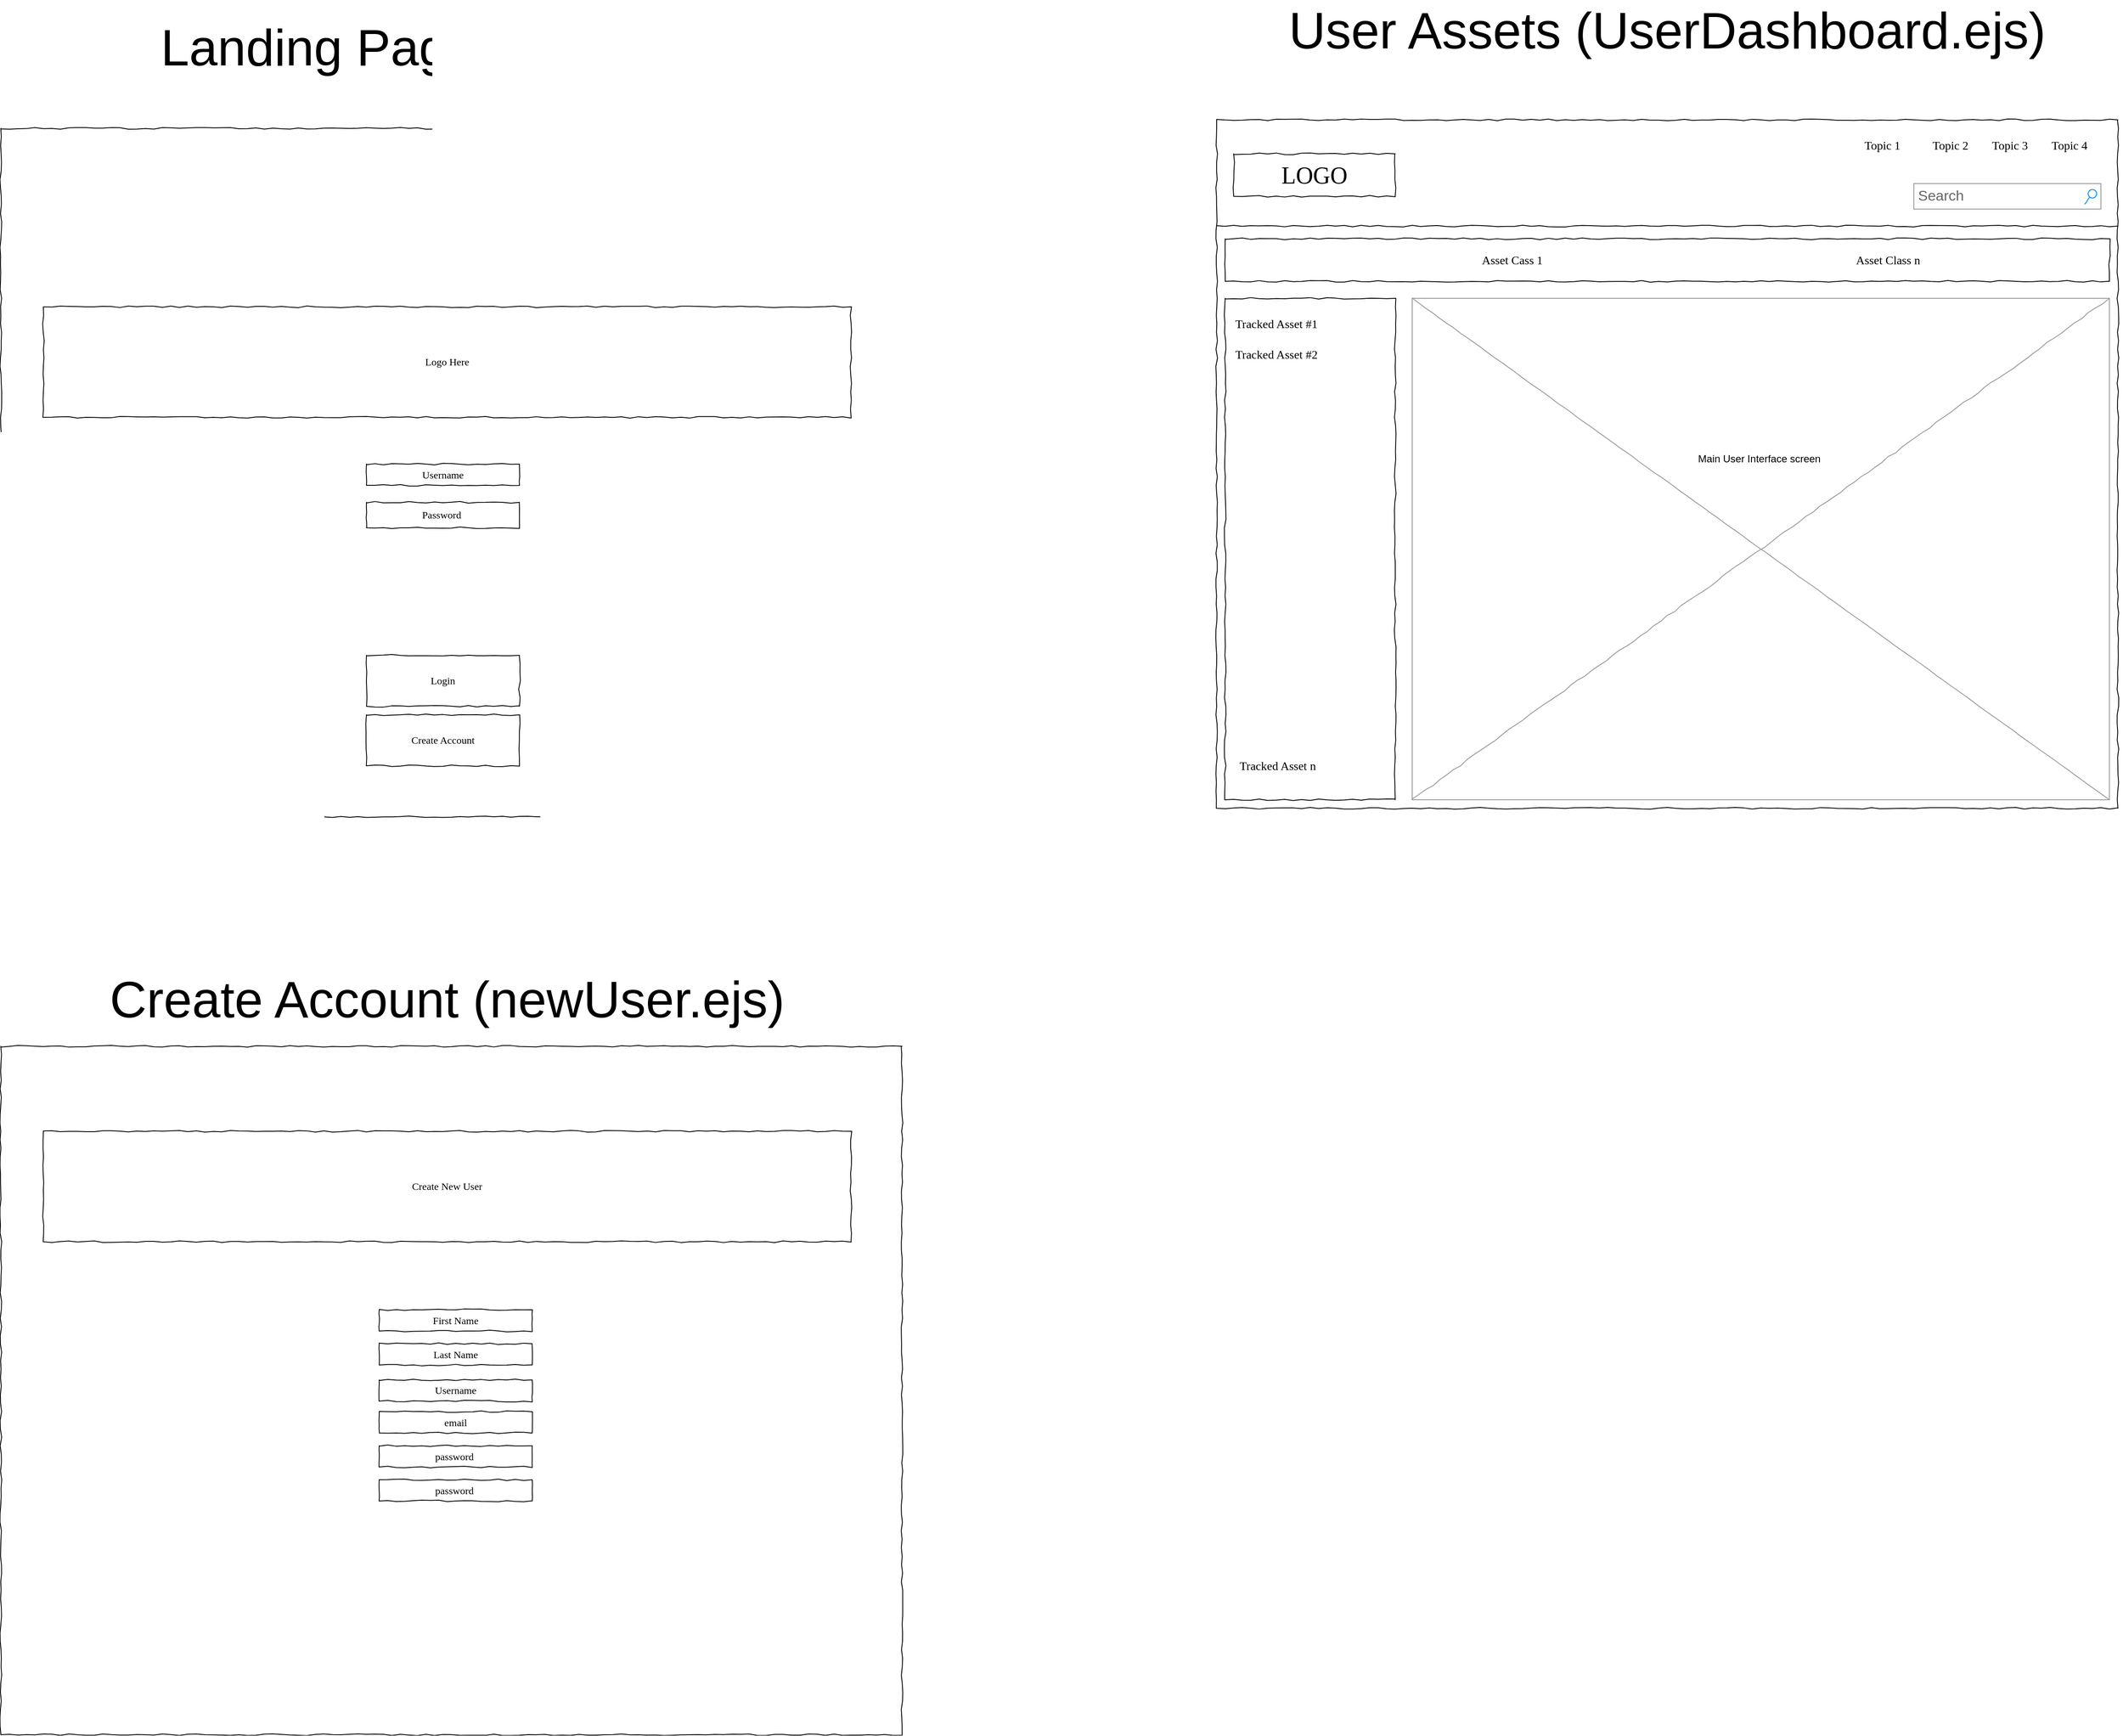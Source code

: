 <mxfile version="15.7.0" type="device"><diagram name="Page-1" id="03018318-947c-dd8e-b7a3-06fadd420f32"><mxGraphModel dx="6153" dy="2893" grid="1" gridSize="10" guides="1" tooltips="1" connect="1" arrows="1" fold="1" page="1" pageScale="1" pageWidth="1100" pageHeight="850" background="#ffffff" math="0" shadow="0"><root><mxCell id="0"/><mxCell id="1" parent="0"/><mxCell id="677b7b8949515195-1" value="" style="whiteSpace=wrap;html=1;rounded=0;shadow=0;labelBackgroundColor=none;strokeColor=#000000;strokeWidth=1;fillColor=none;fontFamily=Verdana;fontSize=12;fontColor=#000000;align=center;comic=1;" parent="1" vertex="1"><mxGeometry x="20" y="20" width="1060" height="810" as="geometry"/></mxCell><mxCell id="677b7b8949515195-2" value="LOGO" style="whiteSpace=wrap;html=1;rounded=0;shadow=0;labelBackgroundColor=none;strokeWidth=1;fontFamily=Verdana;fontSize=28;align=center;comic=1;" parent="1" vertex="1"><mxGeometry x="40" y="60" width="190" height="50" as="geometry"/></mxCell><mxCell id="677b7b8949515195-3" value="Search" style="strokeWidth=1;shadow=0;dashed=0;align=center;html=1;shape=mxgraph.mockup.forms.searchBox;strokeColor=#999999;mainText=;strokeColor2=#008cff;fontColor=#666666;fontSize=17;align=left;spacingLeft=3;rounded=0;labelBackgroundColor=none;comic=1;" parent="1" vertex="1"><mxGeometry x="840" y="95" width="220" height="30" as="geometry"/></mxCell><mxCell id="677b7b8949515195-4" value="Topic 1" style="text;html=1;points=[];align=left;verticalAlign=top;spacingTop=-4;fontSize=14;fontFamily=Verdana;fontColor=default;" parent="1" vertex="1"><mxGeometry x="780" y="40" width="60" height="20" as="geometry"/></mxCell><mxCell id="677b7b8949515195-5" value="Topic 2" style="text;html=1;points=[];align=left;verticalAlign=top;spacingTop=-4;fontSize=14;fontFamily=Verdana" parent="1" vertex="1"><mxGeometry x="860" y="40" width="60" height="20" as="geometry"/></mxCell><mxCell id="677b7b8949515195-6" value="Topic 3" style="text;html=1;points=[];align=left;verticalAlign=top;spacingTop=-4;fontSize=14;fontFamily=Verdana" parent="1" vertex="1"><mxGeometry x="930" y="40" width="60" height="20" as="geometry"/></mxCell><mxCell id="677b7b8949515195-7" value="Topic 4" style="text;html=1;points=[];align=left;verticalAlign=top;spacingTop=-4;fontSize=14;fontFamily=Verdana" parent="1" vertex="1"><mxGeometry x="1000" y="40" width="60" height="20" as="geometry"/></mxCell><mxCell id="677b7b8949515195-8" value="" style="whiteSpace=wrap;html=1;rounded=0;shadow=0;labelBackgroundColor=none;strokeWidth=1;fillColor=none;fontFamily=Verdana;fontSize=12;align=center;comic=1;" parent="1" vertex="1"><mxGeometry x="30" y="230" width="200" height="590" as="geometry"/></mxCell><mxCell id="677b7b8949515195-9" value="" style="line;strokeWidth=1;html=1;rounded=0;shadow=0;labelBackgroundColor=none;fillColor=none;fontFamily=Verdana;fontSize=14;fontColor=#000000;align=center;comic=1;" parent="1" vertex="1"><mxGeometry x="20" y="140" width="1060" height="10" as="geometry"/></mxCell><mxCell id="677b7b8949515195-10" value="" style="whiteSpace=wrap;html=1;rounded=0;shadow=0;labelBackgroundColor=none;strokeWidth=1;fillColor=none;fontFamily=Verdana;fontSize=12;align=center;comic=1;" parent="1" vertex="1"><mxGeometry x="30" y="160" width="1040" height="50" as="geometry"/></mxCell><mxCell id="677b7b8949515195-11" value="Asset Cass 1" style="text;html=1;points=[];align=left;verticalAlign=top;spacingTop=-4;fontSize=14;fontFamily=Verdana" parent="1" vertex="1"><mxGeometry x="330" y="175" width="60" height="20" as="geometry"/></mxCell><mxCell id="677b7b8949515195-14" value="Asset Class n" style="text;html=1;points=[];align=left;verticalAlign=top;spacingTop=-4;fontSize=14;fontFamily=Verdana" parent="1" vertex="1"><mxGeometry x="770" y="175" width="60" height="20" as="geometry"/></mxCell><mxCell id="677b7b8949515195-16" value="" style="verticalLabelPosition=bottom;shadow=0;dashed=0;align=center;html=1;verticalAlign=top;strokeWidth=1;shape=mxgraph.mockup.graphics.simpleIcon;strokeColor=#999999;rounded=0;labelBackgroundColor=none;fontFamily=Verdana;fontSize=14;fontColor=#000000;comic=1;fillColor=default;" parent="1" vertex="1"><mxGeometry x="250" y="230" width="820" height="590" as="geometry"/></mxCell><mxCell id="677b7b8949515195-27" value="Tracked Asset #1" style="text;html=1;points=[];align=left;verticalAlign=top;spacingTop=-4;fontSize=14;fontFamily=Verdana" parent="1" vertex="1"><mxGeometry x="40" y="250" width="170" height="20" as="geometry"/></mxCell><mxCell id="677b7b8949515195-28" value="Tracked Asset #2" style="text;html=1;points=[];align=left;verticalAlign=top;spacingTop=-4;fontSize=14;fontFamily=Verdana;fontColor=default;" parent="1" vertex="1"><mxGeometry x="40" y="286" width="170" height="20" as="geometry"/></mxCell><mxCell id="TjF4jRKm2QAo-Rq4Uwk4-2" value="Tracked Asset n" style="text;html=1;points=[];align=left;verticalAlign=top;spacingTop=-4;fontSize=14;fontFamily=Verdana;fontColor=default;" parent="1" vertex="1"><mxGeometry x="45" y="770" width="170" height="20" as="geometry"/></mxCell><mxCell id="TjF4jRKm2QAo-Rq4Uwk4-3" value="Main User Interface screen&amp;nbsp;" style="text;html=1;strokeColor=none;fillColor=none;align=center;verticalAlign=middle;whiteSpace=wrap;rounded=0;fontColor=default;" parent="1" vertex="1"><mxGeometry x="465" y="306" width="390" height="225" as="geometry"/></mxCell><mxCell id="TjF4jRKm2QAo-Rq4Uwk4-5" value="" style="whiteSpace=wrap;html=1;rounded=0;shadow=0;labelBackgroundColor=none;strokeColor=#000000;strokeWidth=1;fillColor=none;fontFamily=Verdana;fontSize=12;fontColor=#000000;align=center;comic=1;" parent="1" vertex="1"><mxGeometry x="-1410" y="30" width="1060" height="810" as="geometry"/></mxCell><mxCell id="TjF4jRKm2QAo-Rq4Uwk4-12" value="Logo Here" style="whiteSpace=wrap;html=1;rounded=0;shadow=0;labelBackgroundColor=none;strokeWidth=1;fillColor=none;fontFamily=Verdana;fontSize=12;align=center;comic=1;strokeColor=default;fontColor=default;" parent="1" vertex="1"><mxGeometry x="-1360" y="240" width="950" height="130" as="geometry"/></mxCell><mxCell id="TjF4jRKm2QAo-Rq4Uwk4-22" value="Username" style="whiteSpace=wrap;html=1;rounded=0;shadow=0;labelBackgroundColor=none;strokeWidth=1;fillColor=none;fontFamily=Verdana;fontSize=12;align=center;comic=1;strokeColor=default;fontColor=default;" parent="1" vertex="1"><mxGeometry x="-980" y="425" width="180" height="25" as="geometry"/></mxCell><mxCell id="TjF4jRKm2QAo-Rq4Uwk4-23" value="Password&amp;nbsp;" style="whiteSpace=wrap;html=1;rounded=0;shadow=0;labelBackgroundColor=none;strokeWidth=1;fillColor=none;fontFamily=Verdana;fontSize=12;align=center;comic=1;strokeColor=default;fontColor=default;" parent="1" vertex="1"><mxGeometry x="-980" y="470" width="180" height="30" as="geometry"/></mxCell><mxCell id="TjF4jRKm2QAo-Rq4Uwk4-24" value="Landing Page (index.ejs)" style="text;html=1;strokeColor=none;fillColor=none;align=center;verticalAlign=middle;whiteSpace=wrap;rounded=0;fontSize=60;fontColor=default;" parent="1" vertex="1"><mxGeometry x="-1225" y="-80" width="670" height="30" as="geometry"/></mxCell><mxCell id="TjF4jRKm2QAo-Rq4Uwk4-25" value="User Assets (UserDashboard.ejs)" style="text;html=1;strokeColor=none;fillColor=none;align=center;verticalAlign=middle;whiteSpace=wrap;rounded=0;fontSize=60;fontColor=default;" parent="1" vertex="1"><mxGeometry x="15" y="-100" width="1070" height="30" as="geometry"/></mxCell><mxCell id="TjF4jRKm2QAo-Rq4Uwk4-26" value="Login" style="whiteSpace=wrap;html=1;rounded=0;shadow=0;labelBackgroundColor=none;strokeWidth=1;fillColor=none;fontFamily=Verdana;fontSize=12;align=center;comic=1;strokeColor=default;fontColor=default;" parent="1" vertex="1"><mxGeometry x="-980" y="650" width="180" height="60" as="geometry"/></mxCell><mxCell id="vLoyfyP1cWTYHMzFeRJV-1" value="Create Account" style="whiteSpace=wrap;html=1;rounded=0;shadow=0;labelBackgroundColor=none;strokeWidth=1;fillColor=none;fontFamily=Verdana;fontSize=12;align=center;comic=1;strokeColor=default;fontColor=default;" vertex="1" parent="1"><mxGeometry x="-980" y="720" width="180" height="60" as="geometry"/></mxCell><mxCell id="vLoyfyP1cWTYHMzFeRJV-2" value="" style="whiteSpace=wrap;html=1;rounded=0;shadow=0;labelBackgroundColor=none;strokeColor=#000000;strokeWidth=1;fillColor=none;fontFamily=Verdana;fontSize=12;fontColor=#000000;align=center;comic=1;" vertex="1" parent="1"><mxGeometry x="-1410" y="1110" width="1060" height="810" as="geometry"/></mxCell><mxCell id="vLoyfyP1cWTYHMzFeRJV-3" value="First Name" style="whiteSpace=wrap;html=1;rounded=0;shadow=0;labelBackgroundColor=none;strokeWidth=1;fillColor=none;fontFamily=Verdana;fontSize=12;align=center;comic=1;strokeColor=default;fontColor=default;" vertex="1" parent="1"><mxGeometry x="-965" y="1420" width="180" height="25" as="geometry"/></mxCell><mxCell id="vLoyfyP1cWTYHMzFeRJV-4" value="Last Name" style="whiteSpace=wrap;html=1;rounded=0;shadow=0;labelBackgroundColor=none;strokeWidth=1;fillColor=none;fontFamily=Verdana;fontSize=12;align=center;comic=1;strokeColor=default;fontColor=default;" vertex="1" parent="1"><mxGeometry x="-965" y="1460" width="180" height="25" as="geometry"/></mxCell><mxCell id="vLoyfyP1cWTYHMzFeRJV-5" value="Username" style="whiteSpace=wrap;html=1;rounded=0;shadow=0;labelBackgroundColor=none;strokeWidth=1;fillColor=none;fontFamily=Verdana;fontSize=12;align=center;comic=1;strokeColor=default;fontColor=default;" vertex="1" parent="1"><mxGeometry x="-965" y="1502.5" width="180" height="25" as="geometry"/></mxCell><mxCell id="vLoyfyP1cWTYHMzFeRJV-6" value="email&lt;span style=&quot;color: rgba(0 , 0 , 0 , 0) ; font-family: monospace ; font-size: 0px&quot;&gt;%3CmxGraphModel%3E%3Croot%3E%3CmxCell%20id%3D%220%22%2F%3E%3CmxCell%20id%3D%221%22%20parent%3D%220%22%2F%3E%3CmxCell%20id%3D%222%22%20value%3D%22Username%22%20style%3D%22whiteSpace%3Dwrap%3Bhtml%3D1%3Brounded%3D0%3Bshadow%3D0%3BlabelBackgroundColor%3Dnone%3BstrokeWidth%3D1%3BfillColor%3Dnone%3BfontFamily%3DVerdana%3BfontSize%3D12%3Balign%3Dcenter%3Bcomic%3D1%3BstrokeColor%3Ddefault%3BfontColor%3Ddefault%3B%22%20vertex%3D%221%22%20parent%3D%221%22%3E%3CmxGeometry%20x%3D%22-970%22%20y%3D%221360%22%20width%3D%22180%22%20height%3D%2225%22%20as%3D%22geometry%22%2F%3E%3C%2FmxCell%3E%3C%2Froot%3E%3C%2FmxGraphModel%3E&lt;/span&gt;" style="whiteSpace=wrap;html=1;rounded=0;shadow=0;labelBackgroundColor=none;strokeWidth=1;fillColor=none;fontFamily=Verdana;fontSize=12;align=center;comic=1;strokeColor=default;fontColor=default;" vertex="1" parent="1"><mxGeometry x="-965" y="1540" width="180" height="25" as="geometry"/></mxCell><mxCell id="vLoyfyP1cWTYHMzFeRJV-7" value="password&amp;nbsp;" style="whiteSpace=wrap;html=1;rounded=0;shadow=0;labelBackgroundColor=none;strokeWidth=1;fillColor=none;fontFamily=Verdana;fontSize=12;align=center;comic=1;strokeColor=default;fontColor=default;" vertex="1" parent="1"><mxGeometry x="-965" y="1580" width="180" height="25" as="geometry"/></mxCell><mxCell id="vLoyfyP1cWTYHMzFeRJV-8" value="password&amp;nbsp;" style="whiteSpace=wrap;html=1;rounded=0;shadow=0;labelBackgroundColor=none;strokeWidth=1;fillColor=none;fontFamily=Verdana;fontSize=12;align=center;comic=1;strokeColor=default;fontColor=default;" vertex="1" parent="1"><mxGeometry x="-965" y="1620" width="180" height="25" as="geometry"/></mxCell><mxCell id="vLoyfyP1cWTYHMzFeRJV-9" value="Create New User" style="whiteSpace=wrap;html=1;rounded=0;shadow=0;labelBackgroundColor=none;strokeWidth=1;fillColor=none;fontFamily=Verdana;fontSize=12;align=center;comic=1;strokeColor=default;fontColor=default;" vertex="1" parent="1"><mxGeometry x="-1360" y="1210" width="950" height="130" as="geometry"/></mxCell><mxCell id="vLoyfyP1cWTYHMzFeRJV-10" value="Create Account (newUser.ejs)" style="text;html=1;strokeColor=none;fillColor=none;align=center;verticalAlign=middle;whiteSpace=wrap;rounded=0;fontSize=60;fontColor=default;" vertex="1" parent="1"><mxGeometry x="-1380" y="1040" width="990" height="30" as="geometry"/></mxCell></root></mxGraphModel></diagram></mxfile>